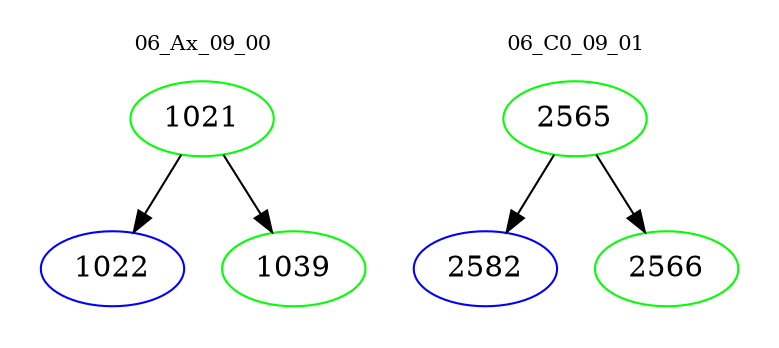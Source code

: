 digraph{
subgraph cluster_0 {
color = white
label = "06_Ax_09_00";
fontsize=10;
T0_1021 [label="1021", color="green"]
T0_1021 -> T0_1022 [color="black"]
T0_1022 [label="1022", color="blue"]
T0_1021 -> T0_1039 [color="black"]
T0_1039 [label="1039", color="green"]
}
subgraph cluster_1 {
color = white
label = "06_C0_09_01";
fontsize=10;
T1_2565 [label="2565", color="green"]
T1_2565 -> T1_2582 [color="black"]
T1_2582 [label="2582", color="blue"]
T1_2565 -> T1_2566 [color="black"]
T1_2566 [label="2566", color="green"]
}
}
